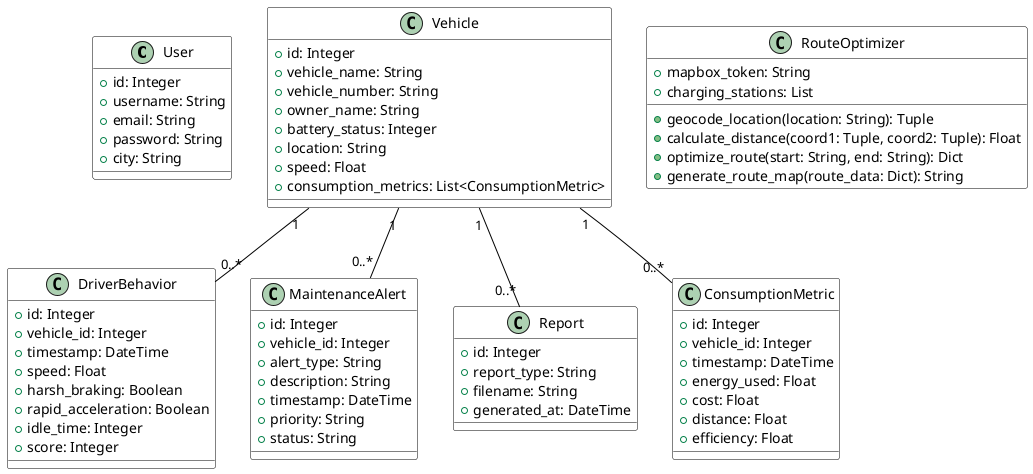 @startuml EV Fleet Monitoring System

skinparam class {
    BackgroundColor White
    ArrowColor Black
    BorderColor Black
}

class User {
    +id: Integer
    +username: String
    +email: String
    +password: String
    +city: String
}

class Vehicle {
    +id: Integer
    +vehicle_name: String
    +vehicle_number: String
    +owner_name: String
    +battery_status: Integer
    +location: String
    +speed: Float
    +consumption_metrics: List<ConsumptionMetric>
}

class DriverBehavior {
    +id: Integer
    +vehicle_id: Integer
    +timestamp: DateTime
    +speed: Float
    +harsh_braking: Boolean
    +rapid_acceleration: Boolean
    +idle_time: Integer
    +score: Integer
}

class MaintenanceAlert {
    +id: Integer
    +vehicle_id: Integer
    +alert_type: String
    +description: String
    +timestamp: DateTime
    +priority: String
    +status: String
}

class Report {
    +id: Integer
    +report_type: String
    +filename: String
    +generated_at: DateTime
}

class ConsumptionMetric {
    +id: Integer
    +vehicle_id: Integer
    +timestamp: DateTime
    +energy_used: Float
    +cost: Float
    +distance: Float
    +efficiency: Float
}

class RouteOptimizer {
    +mapbox_token: String
    +charging_stations: List
    +geocode_location(location: String): Tuple
    +calculate_distance(coord1: Tuple, coord2: Tuple): Float
    +optimize_route(start: String, end: String): Dict
    +generate_route_map(route_data: Dict): String
}

' Relationships
Vehicle "1" -- "0..*" DriverBehavior
Vehicle "1" -- "0..*" MaintenanceAlert
Vehicle "1" -- "0..*" ConsumptionMetric
Vehicle "1" -- "0..*" Report

@enduml
